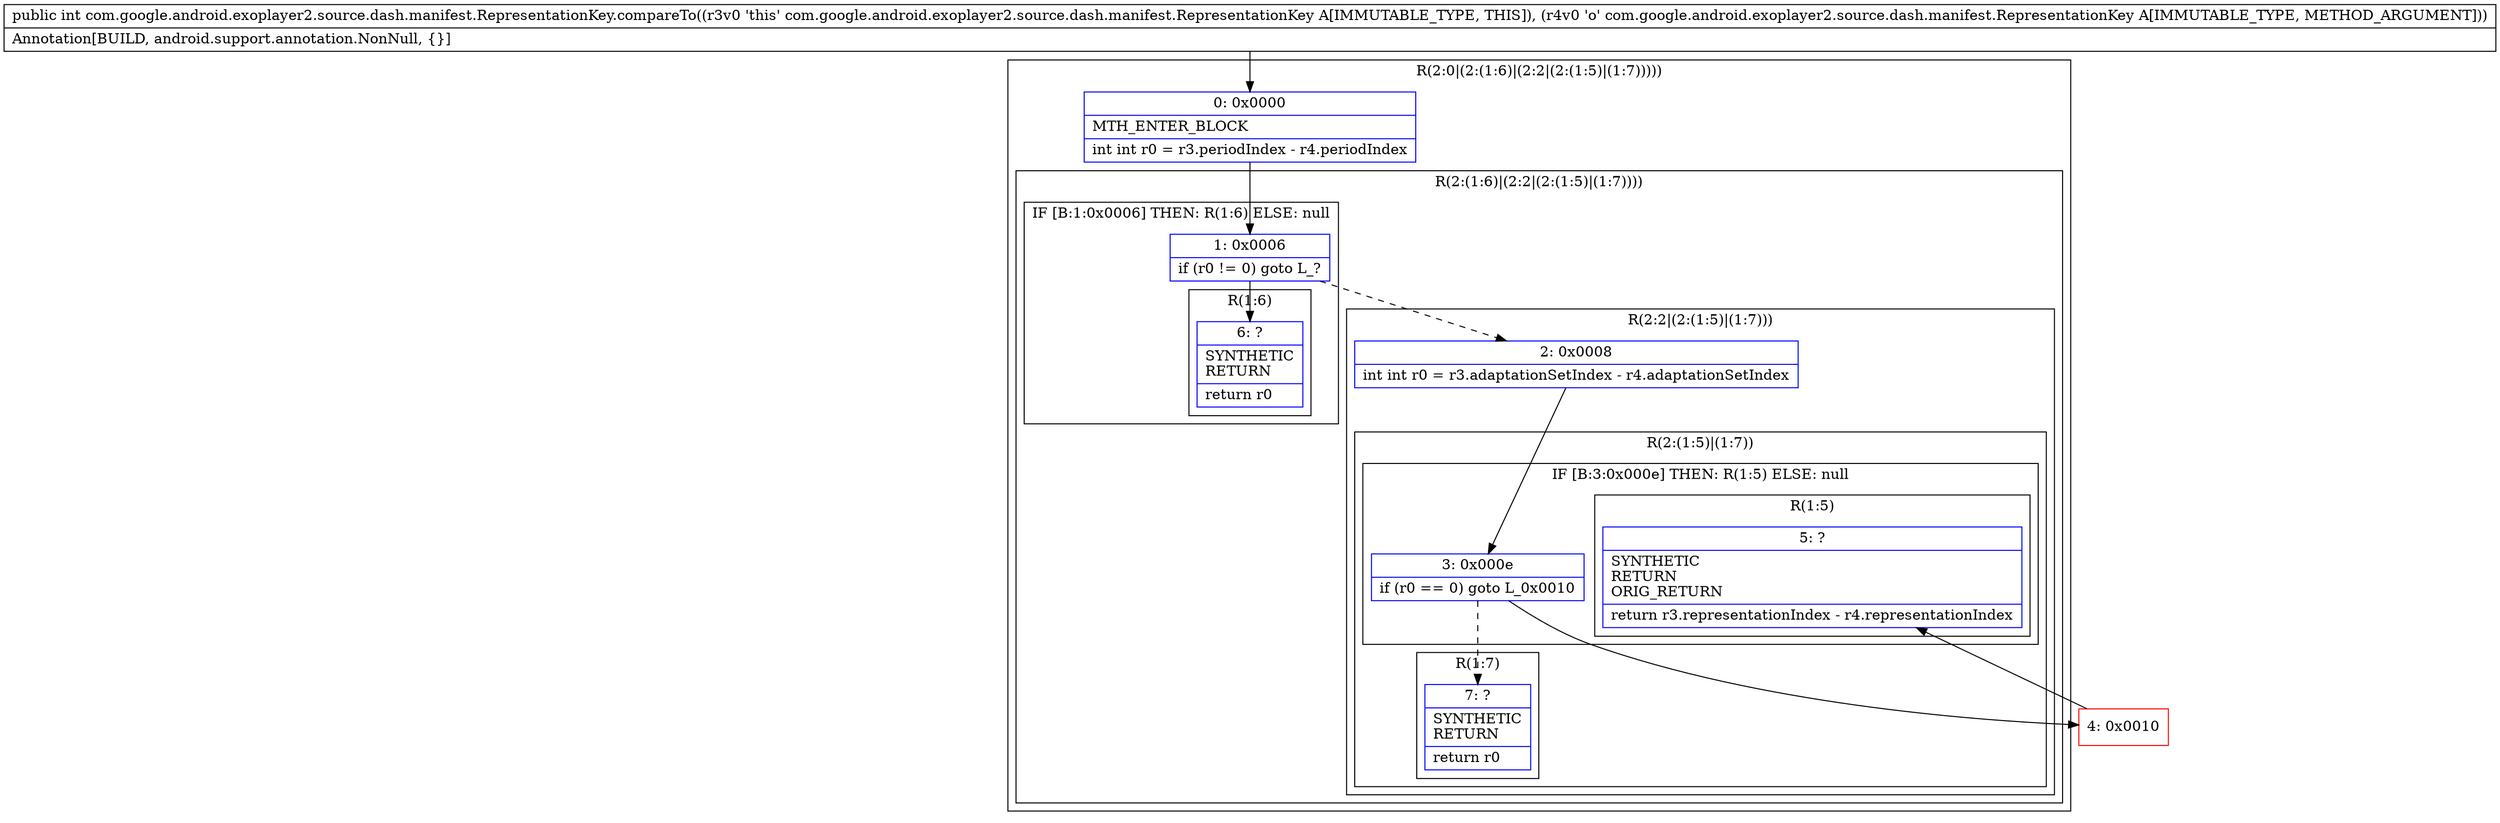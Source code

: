 digraph "CFG forcom.google.android.exoplayer2.source.dash.manifest.RepresentationKey.compareTo(Lcom\/google\/android\/exoplayer2\/source\/dash\/manifest\/RepresentationKey;)I" {
subgraph cluster_Region_274004076 {
label = "R(2:0|(2:(1:6)|(2:2|(2:(1:5)|(1:7)))))";
node [shape=record,color=blue];
Node_0 [shape=record,label="{0\:\ 0x0000|MTH_ENTER_BLOCK\l|int int r0 = r3.periodIndex \- r4.periodIndex\l}"];
subgraph cluster_Region_1527386631 {
label = "R(2:(1:6)|(2:2|(2:(1:5)|(1:7))))";
node [shape=record,color=blue];
subgraph cluster_IfRegion_878483402 {
label = "IF [B:1:0x0006] THEN: R(1:6) ELSE: null";
node [shape=record,color=blue];
Node_1 [shape=record,label="{1\:\ 0x0006|if (r0 != 0) goto L_?\l}"];
subgraph cluster_Region_1492293155 {
label = "R(1:6)";
node [shape=record,color=blue];
Node_6 [shape=record,label="{6\:\ ?|SYNTHETIC\lRETURN\l|return r0\l}"];
}
}
subgraph cluster_Region_1990970798 {
label = "R(2:2|(2:(1:5)|(1:7)))";
node [shape=record,color=blue];
Node_2 [shape=record,label="{2\:\ 0x0008|int int r0 = r3.adaptationSetIndex \- r4.adaptationSetIndex\l}"];
subgraph cluster_Region_536799903 {
label = "R(2:(1:5)|(1:7))";
node [shape=record,color=blue];
subgraph cluster_IfRegion_1099680911 {
label = "IF [B:3:0x000e] THEN: R(1:5) ELSE: null";
node [shape=record,color=blue];
Node_3 [shape=record,label="{3\:\ 0x000e|if (r0 == 0) goto L_0x0010\l}"];
subgraph cluster_Region_1402958584 {
label = "R(1:5)";
node [shape=record,color=blue];
Node_5 [shape=record,label="{5\:\ ?|SYNTHETIC\lRETURN\lORIG_RETURN\l|return r3.representationIndex \- r4.representationIndex\l}"];
}
}
subgraph cluster_Region_297398707 {
label = "R(1:7)";
node [shape=record,color=blue];
Node_7 [shape=record,label="{7\:\ ?|SYNTHETIC\lRETURN\l|return r0\l}"];
}
}
}
}
}
Node_4 [shape=record,color=red,label="{4\:\ 0x0010}"];
MethodNode[shape=record,label="{public int com.google.android.exoplayer2.source.dash.manifest.RepresentationKey.compareTo((r3v0 'this' com.google.android.exoplayer2.source.dash.manifest.RepresentationKey A[IMMUTABLE_TYPE, THIS]), (r4v0 'o' com.google.android.exoplayer2.source.dash.manifest.RepresentationKey A[IMMUTABLE_TYPE, METHOD_ARGUMENT]))  | Annotation[BUILD, android.support.annotation.NonNull, \{\}]\l}"];
MethodNode -> Node_0;
Node_0 -> Node_1;
Node_1 -> Node_2[style=dashed];
Node_1 -> Node_6;
Node_2 -> Node_3;
Node_3 -> Node_4;
Node_3 -> Node_7[style=dashed];
Node_4 -> Node_5;
}

